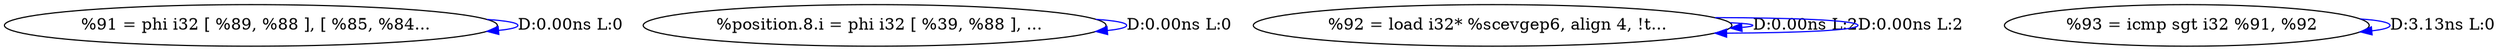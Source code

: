 digraph {
Node0x285c330[label="  %91 = phi i32 [ %89, %88 ], [ %85, %84..."];
Node0x285c330 -> Node0x285c330[label="D:0.00ns L:0",color=blue];
Node0x285c410[label="  %position.8.i = phi i32 [ %39, %88 ], ..."];
Node0x285c410 -> Node0x285c410[label="D:0.00ns L:0",color=blue];
Node0x285c4f0[label="  %92 = load i32* %scevgep6, align 4, !t..."];
Node0x285c4f0 -> Node0x285c4f0[label="D:0.00ns L:2",color=blue];
Node0x285c4f0 -> Node0x285c4f0[label="D:0.00ns L:2",color=blue];
Node0x285c5d0[label="  %93 = icmp sgt i32 %91, %92"];
Node0x285c5d0 -> Node0x285c5d0[label="D:3.13ns L:0",color=blue];
}
